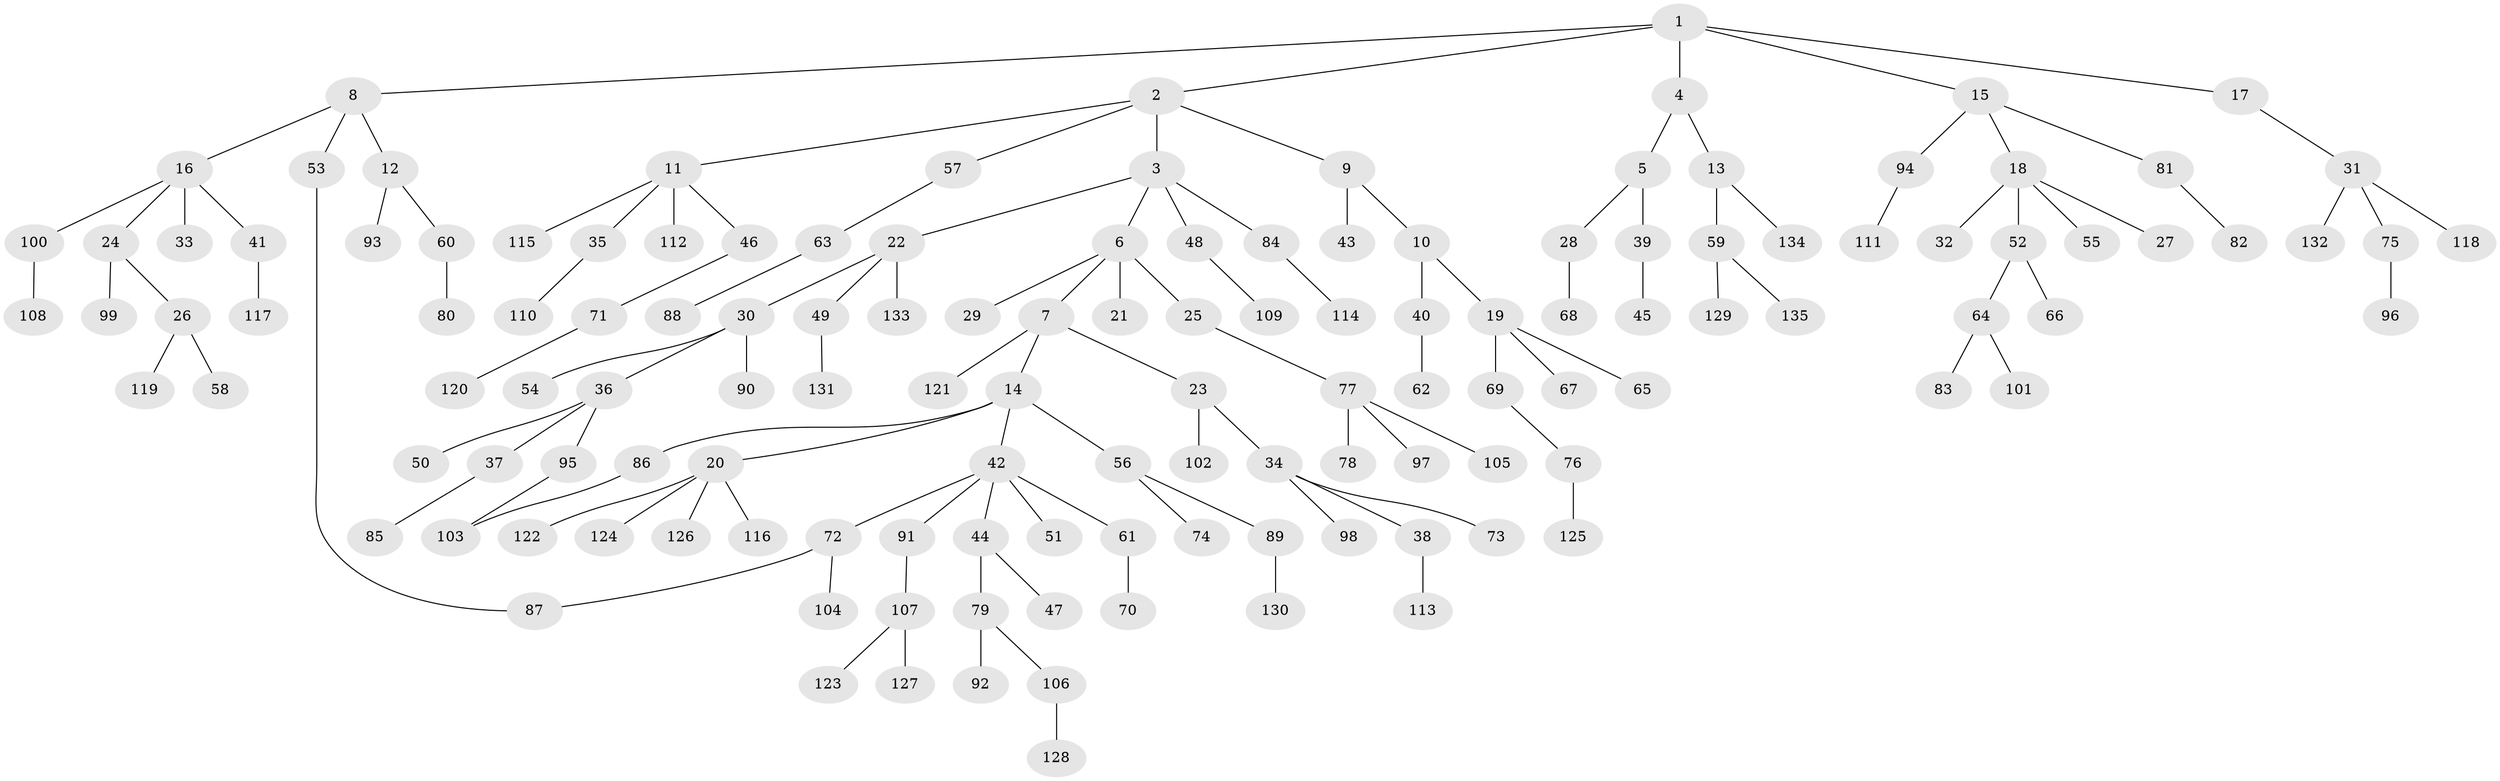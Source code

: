 // coarse degree distribution, {7: 0.021739130434782608, 5: 0.05434782608695652, 4: 0.08695652173913043, 2: 0.16304347826086957, 8: 0.010869565217391304, 3: 0.08695652173913043, 1: 0.5760869565217391}
// Generated by graph-tools (version 1.1) at 2025/41/03/06/25 10:41:28]
// undirected, 135 vertices, 136 edges
graph export_dot {
graph [start="1"]
  node [color=gray90,style=filled];
  1;
  2;
  3;
  4;
  5;
  6;
  7;
  8;
  9;
  10;
  11;
  12;
  13;
  14;
  15;
  16;
  17;
  18;
  19;
  20;
  21;
  22;
  23;
  24;
  25;
  26;
  27;
  28;
  29;
  30;
  31;
  32;
  33;
  34;
  35;
  36;
  37;
  38;
  39;
  40;
  41;
  42;
  43;
  44;
  45;
  46;
  47;
  48;
  49;
  50;
  51;
  52;
  53;
  54;
  55;
  56;
  57;
  58;
  59;
  60;
  61;
  62;
  63;
  64;
  65;
  66;
  67;
  68;
  69;
  70;
  71;
  72;
  73;
  74;
  75;
  76;
  77;
  78;
  79;
  80;
  81;
  82;
  83;
  84;
  85;
  86;
  87;
  88;
  89;
  90;
  91;
  92;
  93;
  94;
  95;
  96;
  97;
  98;
  99;
  100;
  101;
  102;
  103;
  104;
  105;
  106;
  107;
  108;
  109;
  110;
  111;
  112;
  113;
  114;
  115;
  116;
  117;
  118;
  119;
  120;
  121;
  122;
  123;
  124;
  125;
  126;
  127;
  128;
  129;
  130;
  131;
  132;
  133;
  134;
  135;
  1 -- 2;
  1 -- 4;
  1 -- 8;
  1 -- 15;
  1 -- 17;
  2 -- 3;
  2 -- 9;
  2 -- 11;
  2 -- 57;
  3 -- 6;
  3 -- 22;
  3 -- 48;
  3 -- 84;
  4 -- 5;
  4 -- 13;
  5 -- 28;
  5 -- 39;
  6 -- 7;
  6 -- 21;
  6 -- 25;
  6 -- 29;
  7 -- 14;
  7 -- 23;
  7 -- 121;
  8 -- 12;
  8 -- 16;
  8 -- 53;
  9 -- 10;
  9 -- 43;
  10 -- 19;
  10 -- 40;
  11 -- 35;
  11 -- 46;
  11 -- 112;
  11 -- 115;
  12 -- 60;
  12 -- 93;
  13 -- 59;
  13 -- 134;
  14 -- 20;
  14 -- 42;
  14 -- 56;
  14 -- 86;
  15 -- 18;
  15 -- 81;
  15 -- 94;
  16 -- 24;
  16 -- 33;
  16 -- 41;
  16 -- 100;
  17 -- 31;
  18 -- 27;
  18 -- 32;
  18 -- 52;
  18 -- 55;
  19 -- 65;
  19 -- 67;
  19 -- 69;
  20 -- 116;
  20 -- 122;
  20 -- 124;
  20 -- 126;
  22 -- 30;
  22 -- 49;
  22 -- 133;
  23 -- 34;
  23 -- 102;
  24 -- 26;
  24 -- 99;
  25 -- 77;
  26 -- 58;
  26 -- 119;
  28 -- 68;
  30 -- 36;
  30 -- 54;
  30 -- 90;
  31 -- 75;
  31 -- 118;
  31 -- 132;
  34 -- 38;
  34 -- 73;
  34 -- 98;
  35 -- 110;
  36 -- 37;
  36 -- 50;
  36 -- 95;
  37 -- 85;
  38 -- 113;
  39 -- 45;
  40 -- 62;
  41 -- 117;
  42 -- 44;
  42 -- 51;
  42 -- 61;
  42 -- 72;
  42 -- 91;
  44 -- 47;
  44 -- 79;
  46 -- 71;
  48 -- 109;
  49 -- 131;
  52 -- 64;
  52 -- 66;
  53 -- 87;
  56 -- 74;
  56 -- 89;
  57 -- 63;
  59 -- 129;
  59 -- 135;
  60 -- 80;
  61 -- 70;
  63 -- 88;
  64 -- 83;
  64 -- 101;
  69 -- 76;
  71 -- 120;
  72 -- 104;
  72 -- 87;
  75 -- 96;
  76 -- 125;
  77 -- 78;
  77 -- 97;
  77 -- 105;
  79 -- 92;
  79 -- 106;
  81 -- 82;
  84 -- 114;
  86 -- 103;
  89 -- 130;
  91 -- 107;
  94 -- 111;
  95 -- 103;
  100 -- 108;
  106 -- 128;
  107 -- 123;
  107 -- 127;
}
